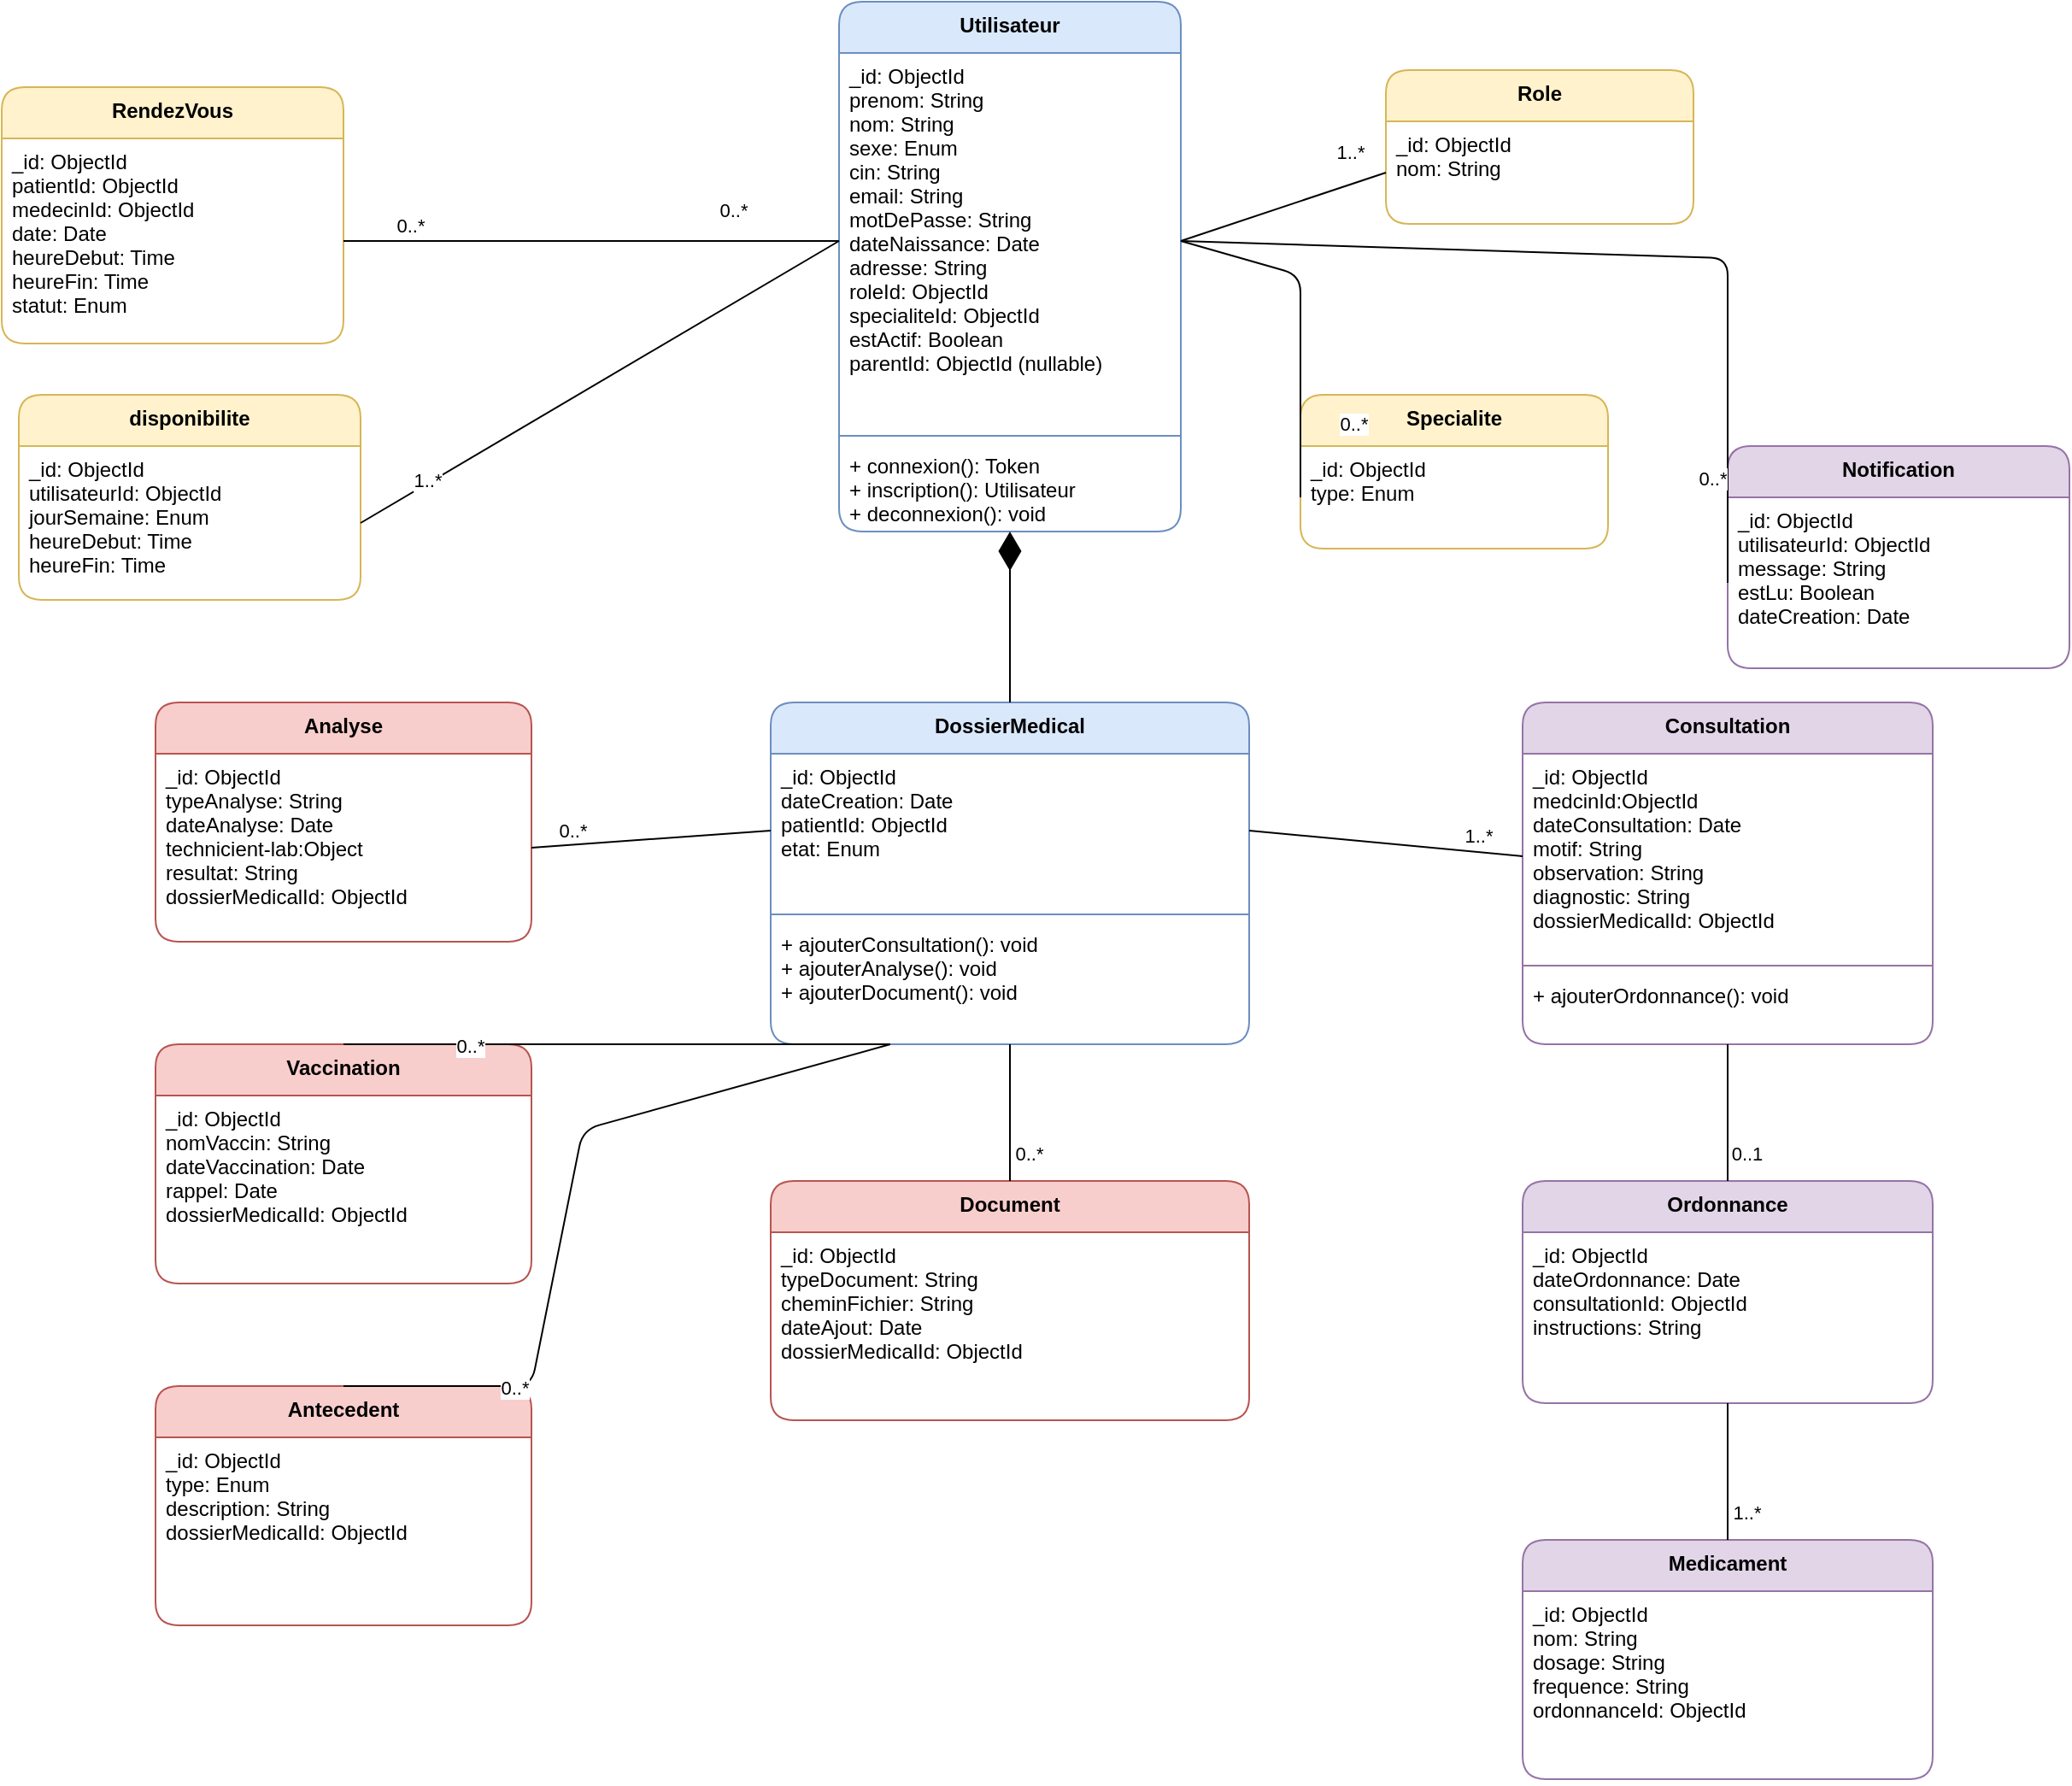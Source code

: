 <mxfile>
    <diagram id="dossier_medical_v2" name="Dossier Medical UML">
        <mxGraphModel dx="952" dy="779" grid="1" gridSize="10" guides="1" tooltips="1" connect="1" arrows="1" fold="1" page="1" pageScale="1" pageWidth="1600" pageHeight="1200" math="0" shadow="0">
            <root>
                <mxCell id="0"/>
                <mxCell id="1" parent="0"/>
                <mxCell id="user" value="Utilisateur" style="swimlane;fontStyle=1;align=center;verticalAlign=top;childLayout=stackLayout;horizontal=1;startSize=30;horizontalStack=0;resizeParent=1;resizeParentMax=0;resizeLast=0;collapsible=1;marginBottom=0;fillColor=#dae8fc;strokeColor=#6c8ebf;rounded=1;" parent="1" vertex="1">
                    <mxGeometry x="640" y="40" width="200" height="310" as="geometry"/>
                </mxCell>
                <mxCell id="user-attr" value="_id: ObjectId&#xa;prenom: String&#xa;nom: String&#xa;sexe: Enum&#xa;cin: String&#xa;email: String&#xa;motDePasse: String&#xa;dateNaissance: Date&#xa;adresse: String&#xa;roleId: ObjectId&#xa;specialiteId: ObjectId&#xa;estActif: Boolean&#xa;parentId: ObjectId (nullable)&#xa;" style="text;strokeColor=none;fillColor=none;align=left;verticalAlign=top;spacingLeft=4;spacingRight=4;overflow=hidden;rotatable=0;points=[[0,0.5],[1,0.5]];portConstraint=eastwest;" parent="user" vertex="1">
                    <mxGeometry y="30" width="200" height="220" as="geometry"/>
                </mxCell>
                <mxCell id="user-line" value="" style="line;strokeWidth=1;fillColor=none;align=left;verticalAlign=middle;spacingTop=-1;spacingLeft=3;spacingRight=3;rotatable=0;labelPosition=right;points=[];portConstraint=eastwest;strokeColor=inherit;" parent="user" vertex="1">
                    <mxGeometry y="250" width="200" height="8" as="geometry"/>
                </mxCell>
                <mxCell id="user-methods" value="+ connexion(): Token&#xa;+ inscription(): Utilisateur&#xa;+ deconnexion(): void" style="text;strokeColor=none;fillColor=none;align=left;verticalAlign=top;spacingLeft=4;spacingRight=4;overflow=hidden;rotatable=0;points=[[0,0.5],[1,0.5]];portConstraint=eastwest;" parent="user" vertex="1">
                    <mxGeometry y="258" width="200" height="52" as="geometry"/>
                </mxCell>
                <mxCell id="role" value="Role" style="swimlane;fontStyle=1;align=center;verticalAlign=top;childLayout=stackLayout;horizontal=1;startSize=30;horizontalStack=0;resizeParent=1;resizeParentMax=0;resizeLast=0;collapsible=1;marginBottom=0;fillColor=#fff2cc;strokeColor=#d6b656;rounded=1;" parent="1" vertex="1">
                    <mxGeometry x="960" y="80" width="180" height="90" as="geometry"/>
                </mxCell>
                <mxCell id="role-attr" value="_id: ObjectId&#xa;nom: String" style="text;strokeColor=none;fillColor=none;align=left;verticalAlign=top;spacingLeft=4;spacingRight=4;overflow=hidden;rotatable=0;points=[[0,0.5],[1,0.5]];portConstraint=eastwest;" parent="role" vertex="1">
                    <mxGeometry y="30" width="180" height="60" as="geometry"/>
                </mxCell>
                <mxCell id="specialite" value="Specialite" style="swimlane;fontStyle=1;align=center;verticalAlign=top;childLayout=stackLayout;horizontal=1;startSize=30;horizontalStack=0;resizeParent=1;resizeParentMax=0;resizeLast=0;collapsible=1;marginBottom=0;fillColor=#fff2cc;strokeColor=#d6b656;rounded=1;" parent="1" vertex="1">
                    <mxGeometry x="910" y="270" width="180" height="90" as="geometry"/>
                </mxCell>
                <mxCell id="specialite-attr" value="_id: ObjectId&#xa;type: Enum" style="text;strokeColor=none;fillColor=none;align=left;verticalAlign=top;spacingLeft=4;spacingRight=4;overflow=hidden;rotatable=0;points=[[0,0.5],[1,0.5]];portConstraint=eastwest;" parent="specialite" vertex="1">
                    <mxGeometry y="30" width="180" height="60" as="geometry"/>
                </mxCell>
                <mxCell id="reservation" value="RendezVous" style="swimlane;fontStyle=1;align=center;verticalAlign=top;childLayout=stackLayout;horizontal=1;startSize=30;horizontalStack=0;resizeParent=1;resizeParentMax=0;resizeLast=0;collapsible=1;marginBottom=0;fillColor=#fff2cc;strokeColor=#d6b656;rounded=1;" parent="1" vertex="1">
                    <mxGeometry x="150" y="90" width="200" height="150" as="geometry"/>
                </mxCell>
                <mxCell id="appointment-attr" value="_id: ObjectId&#xa;patientId: ObjectId&#xa;medecinId: ObjectId&#xa;date: Date&#xa;heureDebut: Time&#xa;heureFin: Time&#xa;statut: Enum" style="text;strokeColor=none;fillColor=none;align=left;verticalAlign=top;spacingLeft=4;spacingRight=4;overflow=hidden;rotatable=0;points=[[0,0.5],[1,0.5]];portConstraint=eastwest;" parent="reservation" vertex="1">
                    <mxGeometry y="30" width="200" height="120" as="geometry"/>
                </mxCell>
                <mxCell id="dossier" value="DossierMedical" style="swimlane;fontStyle=1;align=center;verticalAlign=top;childLayout=stackLayout;horizontal=1;startSize=30;horizontalStack=0;resizeParent=1;resizeParentMax=0;resizeLast=0;collapsible=1;marginBottom=0;fillColor=#dae8fc;strokeColor=#6c8ebf;rounded=1;" parent="1" vertex="1">
                    <mxGeometry x="600" y="450" width="280" height="200" as="geometry"/>
                </mxCell>
                <mxCell id="dossier-attr" value="_id: ObjectId&#xa;dateCreation: Date&#xa;patientId: ObjectId&#xa;etat: Enum" style="text;strokeColor=none;fillColor=none;align=left;verticalAlign=top;spacingLeft=4;spacingRight=4;overflow=hidden;rotatable=0;points=[[0,0.5],[1,0.5]];portConstraint=eastwest;" parent="dossier" vertex="1">
                    <mxGeometry y="30" width="280" height="90" as="geometry"/>
                </mxCell>
                <mxCell id="dossier-line" value="" style="line;strokeWidth=1;fillColor=none;align=left;verticalAlign=middle;spacingTop=-1;spacingLeft=3;spacingRight=3;rotatable=0;labelPosition=right;points=[];portConstraint=eastwest;strokeColor=inherit;" parent="dossier" vertex="1">
                    <mxGeometry y="120" width="280" height="8" as="geometry"/>
                </mxCell>
                <mxCell id="dossier-methods" value="+ ajouterConsultation(): void&#xa;+ ajouterAnalyse(): void&#xa;+ ajouterDocument(): void" style="text;strokeColor=none;fillColor=none;align=left;verticalAlign=top;spacingLeft=4;spacingRight=4;overflow=hidden;rotatable=0;points=[[0,0.5],[1,0.5]];portConstraint=eastwest;" parent="dossier" vertex="1">
                    <mxGeometry y="128" width="280" height="72" as="geometry"/>
                </mxCell>
                <mxCell id="consultation" value="Consultation" style="swimlane;fontStyle=1;align=center;verticalAlign=top;childLayout=stackLayout;horizontal=1;startSize=30;horizontalStack=0;resizeParent=1;resizeParentMax=0;resizeLast=0;collapsible=1;marginBottom=0;fillColor=#e1d5e7;strokeColor=#9673a6;rounded=1;" parent="1" vertex="1">
                    <mxGeometry x="1040" y="450" width="240" height="200" as="geometry"/>
                </mxCell>
                <mxCell id="consultation-attr" value="_id: ObjectId&#xa;medcinId:ObjectId&#xa;dateConsultation: Date&#xa;motif: String&#xa;observation: String&#xa;diagnostic: String&#xa;dossierMedicalId: ObjectId" style="text;strokeColor=none;fillColor=none;align=left;verticalAlign=top;spacingLeft=4;spacingRight=4;overflow=hidden;rotatable=0;points=[[0,0.5],[1,0.5]];portConstraint=eastwest;" parent="consultation" vertex="1">
                    <mxGeometry y="30" width="240" height="120" as="geometry"/>
                </mxCell>
                <mxCell id="consultation-line" value="" style="line;strokeWidth=1;fillColor=none;align=left;verticalAlign=middle;spacingTop=-1;spacingLeft=3;spacingRight=3;rotatable=0;labelPosition=right;points=[];portConstraint=eastwest;strokeColor=inherit;" parent="consultation" vertex="1">
                    <mxGeometry y="150" width="240" height="8" as="geometry"/>
                </mxCell>
                <mxCell id="consultation-methods" value="+ ajouterOrdonnance(): void" style="text;strokeColor=none;fillColor=none;align=left;verticalAlign=top;spacingLeft=4;spacingRight=4;overflow=hidden;rotatable=0;points=[[0,0.5],[1,0.5]];portConstraint=eastwest;" parent="consultation" vertex="1">
                    <mxGeometry y="158" width="240" height="42" as="geometry"/>
                </mxCell>
                <mxCell id="ordonnance" value="Ordonnance" style="swimlane;fontStyle=1;align=center;verticalAlign=top;childLayout=stackLayout;horizontal=1;startSize=30;horizontalStack=0;resizeParent=1;resizeParentMax=0;resizeLast=0;collapsible=1;marginBottom=0;fillColor=#e1d5e7;strokeColor=#9673a6;rounded=1;" parent="1" vertex="1">
                    <mxGeometry x="1040" y="730" width="240" height="130" as="geometry"/>
                </mxCell>
                <mxCell id="ordonnance-attr" value="_id: ObjectId&#xa;dateOrdonnance: Date&#xa;consultationId: ObjectId&#xa;instructions: String" style="text;strokeColor=none;fillColor=none;align=left;verticalAlign=top;spacingLeft=4;spacingRight=4;overflow=hidden;rotatable=0;points=[[0,0.5],[1,0.5]];portConstraint=eastwest;" parent="ordonnance" vertex="1">
                    <mxGeometry y="30" width="240" height="100" as="geometry"/>
                </mxCell>
                <mxCell id="medicament" value="Medicament" style="swimlane;fontStyle=1;align=center;verticalAlign=top;childLayout=stackLayout;horizontal=1;startSize=30;horizontalStack=0;resizeParent=1;resizeParentMax=0;resizeLast=0;collapsible=1;marginBottom=0;fillColor=#e1d5e7;strokeColor=#9673a6;rounded=1;" parent="1" vertex="1">
                    <mxGeometry x="1040" y="940" width="240" height="140" as="geometry"/>
                </mxCell>
                <mxCell id="medicament-attr" value="_id: ObjectId&#xa;nom: String&#xa;dosage: String&#xa;frequence: String&#xa;ordonnanceId: ObjectId" style="text;strokeColor=none;fillColor=none;align=left;verticalAlign=top;spacingLeft=4;spacingRight=4;overflow=hidden;rotatable=0;points=[[0,0.5],[1,0.5]];portConstraint=eastwest;" parent="medicament" vertex="1">
                    <mxGeometry y="30" width="240" height="110" as="geometry"/>
                </mxCell>
                <mxCell id="analyse" value="Analyse" style="swimlane;fontStyle=1;align=center;verticalAlign=top;childLayout=stackLayout;horizontal=1;startSize=30;horizontalStack=0;resizeParent=1;resizeParentMax=0;resizeLast=0;collapsible=1;marginBottom=0;fillColor=#f8cecc;strokeColor=#b85450;rounded=1;" parent="1" vertex="1">
                    <mxGeometry x="240" y="450" width="220" height="140" as="geometry"/>
                </mxCell>
                <mxCell id="analyse-attr" value="_id: ObjectId&#xa;typeAnalyse: String&#xa;dateAnalyse: Date&#xa;technicient-lab:Object&#xa;resultat: String&#xa;dossierMedicalId: ObjectId" style="text;strokeColor=none;fillColor=none;align=left;verticalAlign=top;spacingLeft=4;spacingRight=4;overflow=hidden;rotatable=0;points=[[0,0.5],[1,0.5]];portConstraint=eastwest;" parent="analyse" vertex="1">
                    <mxGeometry y="30" width="220" height="110" as="geometry"/>
                </mxCell>
                <mxCell id="vaccination" value="Vaccination" style="swimlane;fontStyle=1;align=center;verticalAlign=top;childLayout=stackLayout;horizontal=1;startSize=30;horizontalStack=0;resizeParent=1;resizeParentMax=0;resizeLast=0;collapsible=1;marginBottom=0;fillColor=#f8cecc;strokeColor=#b85450;rounded=1;" parent="1" vertex="1">
                    <mxGeometry x="240" y="650" width="220" height="140" as="geometry"/>
                </mxCell>
                <mxCell id="vaccination-attr" value="_id: ObjectId&#xa;nomVaccin: String&#xa;dateVaccination: Date&#xa;rappel: Date&#xa;dossierMedicalId: ObjectId" style="text;strokeColor=none;fillColor=none;align=left;verticalAlign=top;spacingLeft=4;spacingRight=4;overflow=hidden;rotatable=0;points=[[0,0.5],[1,0.5]];portConstraint=eastwest;" parent="vaccination" vertex="1">
                    <mxGeometry y="30" width="220" height="110" as="geometry"/>
                </mxCell>
                <mxCell id="antecedent" value="Antecedent" style="swimlane;fontStyle=1;align=center;verticalAlign=top;childLayout=stackLayout;horizontal=1;startSize=30;horizontalStack=0;resizeParent=1;resizeParentMax=0;resizeLast=0;collapsible=1;marginBottom=0;fillColor=#f8cecc;strokeColor=#b85450;rounded=1;" parent="1" vertex="1">
                    <mxGeometry x="240" y="850" width="220" height="140" as="geometry"/>
                </mxCell>
                <mxCell id="antecedent-attr" value="_id: ObjectId&#xa;type: Enum&#xa;description: String&#xa;dossierMedicalId: ObjectId" style="text;strokeColor=none;fillColor=none;align=left;verticalAlign=top;spacingLeft=4;spacingRight=4;overflow=hidden;rotatable=0;points=[[0,0.5],[1,0.5]];portConstraint=eastwest;" parent="antecedent" vertex="1">
                    <mxGeometry y="30" width="220" height="110" as="geometry"/>
                </mxCell>
                <mxCell id="document" value="Document" style="swimlane;fontStyle=1;align=center;verticalAlign=top;childLayout=stackLayout;horizontal=1;startSize=30;horizontalStack=0;resizeParent=1;resizeParentMax=0;resizeLast=0;collapsible=1;marginBottom=0;fillColor=#f8cecc;strokeColor=#b85450;rounded=1;" parent="1" vertex="1">
                    <mxGeometry x="600" y="730" width="280" height="140" as="geometry"/>
                </mxCell>
                <mxCell id="2" value="_id: ObjectId&#xa;typeDocument: String&#xa;cheminFichier: String&#xa;dateAjout: Date&#xa;dossierMedicalId: ObjectId" style="text;strokeColor=none;fillColor=none;align=left;verticalAlign=top;spacingLeft=4;spacingRight=4;overflow=hidden;rotatable=0;points=[[0,0.5],[1,0.5]];portConstraint=eastwest;" parent="document" vertex="1">
                    <mxGeometry y="30" width="280" height="110" as="geometry"/>
                </mxCell>
                <mxCell id="rel1" value="" style="endArrow=diamondThin;endFill=1;endSize=20;html=1;exitX=0.5;exitY=0;exitDx=0;exitDy=0;entryX=0.5;entryY=1;entryDx=0;entryDy=0;" parent="1" source="dossier" target="user-methods" edge="1">
                    <mxGeometry width="160" relative="1" as="geometry">
                        <mxPoint x="600" y="400" as="sourcePoint"/>
                        <mxPoint x="760" y="400" as="targetPoint"/>
                    </mxGeometry>
                </mxCell>
                <mxCell id="rel2" value="" style="endArrow=none;endFill=0;html=1;exitX=1;exitY=0.5;exitDx=0;exitDy=0;entryX=0;entryY=0.5;entryDx=0;entryDy=0;" parent="1" source="dossier-attr" target="consultation-attr" edge="1">
                    <mxGeometry width="160" relative="1" as="geometry">
                        <mxPoint x="900" y="550" as="sourcePoint"/>
                        <mxPoint x="1060" y="550" as="targetPoint"/>
                    </mxGeometry>
                </mxCell>
                <mxCell id="rel2-label" value="1..*" style="edgeLabel;html=1;align=center;verticalAlign=middle;resizable=0;points=[];" parent="rel2" vertex="1" connectable="0">
                    <mxGeometry x="0.8" y="1" relative="1" as="geometry">
                        <mxPoint x="-10" y="-10" as="offset"/>
                    </mxGeometry>
                </mxCell>
                <mxCell id="rel3" value="" style="endArrow=none;endFill=0;html=1;exitX=0;exitY=0.5;exitDx=0;exitDy=0;entryX=1;entryY=0.5;entryDx=0;entryDy=0;" parent="1" source="dossier-attr" target="analyse-attr" edge="1">
                    <mxGeometry width="160" relative="1" as="geometry">
                        <mxPoint x="500" y="550" as="sourcePoint"/>
                        <mxPoint x="660" y="550" as="targetPoint"/>
                    </mxGeometry>
                </mxCell>
                <mxCell id="rel3-label" value="0..*" style="edgeLabel;html=1;align=center;verticalAlign=middle;resizable=0;points=[];" parent="rel3" vertex="1" connectable="0">
                    <mxGeometry x="0.8" y="1" relative="1" as="geometry">
                        <mxPoint x="10" y="-10" as="offset"/>
                    </mxGeometry>
                </mxCell>
                <mxCell id="rel4" value="" style="endArrow=none;endFill=0;html=1;exitX=0.25;exitY=1;exitDx=0;exitDy=0;entryX=0.5;entryY=0;entryDx=0;entryDy=0;" parent="1" source="dossier" target="vaccination" edge="1">
                    <mxGeometry width="160" relative="1" as="geometry">
                        <mxPoint x="350" y="700" as="sourcePoint"/>
                        <mxPoint x="510" y="700" as="targetPoint"/>
                    </mxGeometry>
                </mxCell>
                <mxCell id="rel4-label" value="0..*" style="edgeLabel;html=1;align=center;verticalAlign=middle;resizable=0;points=[];" parent="rel4" vertex="1" connectable="0">
                    <mxGeometry x="0.6" y="1" relative="1" as="geometry">
                        <mxPoint x="10" as="offset"/>
                    </mxGeometry>
                </mxCell>
                <mxCell id="rel5" value="" style="endArrow=none;endFill=0;html=1;exitX=0.25;exitY=1;exitDx=0;exitDy=0;entryX=0.5;entryY=0;entryDx=0;entryDy=0;" parent="1" source="dossier" target="antecedent" edge="1">
                    <mxGeometry width="160" relative="1" as="geometry">
                        <mxPoint x="350" y="900" as="sourcePoint"/>
                        <mxPoint x="510" y="900" as="targetPoint"/>
                        <Array as="points">
                            <mxPoint x="490" y="700"/>
                            <mxPoint x="460" y="850"/>
                        </Array>
                    </mxGeometry>
                </mxCell>
                <mxCell id="rel5-label" value="0..*" style="edgeLabel;html=1;align=center;verticalAlign=middle;resizable=0;points=[];" parent="rel5" vertex="1" connectable="0">
                    <mxGeometry x="0.6" y="1" relative="1" as="geometry">
                        <mxPoint x="10" as="offset"/>
                    </mxGeometry>
                </mxCell>
                <mxCell id="rel6" value="" style="endArrow=none;endFill=0;html=1;exitX=0.5;exitY=1;exitDx=0;exitDy=0;entryX=0.5;entryY=0;entryDx=0;entryDy=0;" parent="1" source="dossier" target="document" edge="1">
                    <mxGeometry width="160" relative="1" as="geometry">
                        <mxPoint x="740" y="700" as="sourcePoint"/>
                        <mxPoint x="900" y="700" as="targetPoint"/>
                    </mxGeometry>
                </mxCell>
                <mxCell id="rel6-label" value="0..*" style="edgeLabel;html=1;align=center;verticalAlign=middle;resizable=0;points=[];" parent="rel6" vertex="1" connectable="0">
                    <mxGeometry x="0.6" y="1" relative="1" as="geometry">
                        <mxPoint x="10" as="offset"/>
                    </mxGeometry>
                </mxCell>
                <mxCell id="rel7" value="" style="endArrow=none;endFill=0;html=1;exitX=0.5;exitY=1;exitDx=0;exitDy=0;entryX=0.5;entryY=0;entryDx=0;entryDy=0;" parent="1" source="consultation" target="ordonnance" edge="1">
                    <mxGeometry width="160" relative="1" as="geometry">
                        <mxPoint x="1160" y="680" as="sourcePoint"/>
                        <mxPoint x="1320" y="680" as="targetPoint"/>
                    </mxGeometry>
                </mxCell>
                <mxCell id="rel7-label" value="0..1" style="edgeLabel;html=1;align=center;verticalAlign=middle;resizable=0;points=[];" parent="rel7" vertex="1" connectable="0">
                    <mxGeometry x="0.6" y="1" relative="1" as="geometry">
                        <mxPoint x="10" as="offset"/>
                    </mxGeometry>
                </mxCell>
                <mxCell id="rel8" value="" style="endArrow=none;endFill=0;html=1;exitX=0.5;exitY=1;exitDx=0;exitDy=0;entryX=0.5;entryY=0;entryDx=0;entryDy=0;" parent="1" source="ordonnance" target="medicament" edge="1">
                    <mxGeometry width="160" relative="1" as="geometry">
                        <mxPoint x="1160" y="890" as="sourcePoint"/>
                        <mxPoint x="1320" y="890" as="targetPoint"/>
                    </mxGeometry>
                </mxCell>
                <mxCell id="rel8-label" value="1..*" style="edgeLabel;html=1;align=center;verticalAlign=middle;resizable=0;points=[];" parent="rel8" vertex="1" connectable="0">
                    <mxGeometry x="0.6" y="1" relative="1" as="geometry">
                        <mxPoint x="10" as="offset"/>
                    </mxGeometry>
                </mxCell>
                <mxCell id="rel9" value="" style="endArrow=none;endFill=0;html=1;exitX=1;exitY=0.5;exitDx=0;exitDy=0;entryX=0;entryY=0.5;entryDx=0;entryDy=0;" parent="1" source="user-attr" target="role-attr" edge="1">
                    <mxGeometry width="160" relative="1" as="geometry">
                        <mxPoint x="860" y="150" as="sourcePoint"/>
                        <mxPoint x="1020" y="150" as="targetPoint"/>
                    </mxGeometry>
                </mxCell>
                <mxCell id="rel10" value="" style="endArrow=none;endFill=0;html=1;exitX=1;exitY=0.5;exitDx=0;exitDy=0;entryX=0;entryY=0.5;entryDx=0;entryDy=0;" parent="1" source="user-attr" target="specialite-attr" edge="1">
                    <mxGeometry width="160" relative="1" as="geometry">
                        <mxPoint x="860" y="250" as="sourcePoint"/>
                        <mxPoint x="1020" y="250" as="targetPoint"/>
                        <Array as="points">
                            <mxPoint x="910" y="200"/>
                        </Array>
                    </mxGeometry>
                </mxCell>
                <mxCell id="3" value="&#xa;&lt;span style=&quot;color: rgb(0, 0, 0); font-family: Helvetica; font-size: 11px; font-style: normal; font-variant-ligatures: normal; font-variant-caps: normal; font-weight: 400; letter-spacing: normal; orphans: 2; text-align: center; text-indent: 0px; text-transform: none; widows: 2; word-spacing: 0px; -webkit-text-stroke-width: 0px; white-space: nowrap; background-color: rgb(255, 255, 255); text-decoration-thickness: initial; text-decoration-style: initial; text-decoration-color: initial; display: inline !important; float: none;&quot;&gt;0..*&lt;/span&gt;&#xa;&#xa;" style="edgeLabel;html=1;align=center;verticalAlign=middle;resizable=0;points=[];" parent="1" vertex="1" connectable="0">
                    <mxGeometry x="559.996" y="154.997" as="geometry">
                        <mxPoint x="18" y="14" as="offset"/>
                    </mxGeometry>
                </mxCell>
                <mxCell id="4" value="0..*" style="edgeLabel;html=1;align=center;verticalAlign=middle;resizable=0;points=[];" parent="1" vertex="1" connectable="0">
                    <mxGeometry x="860.002" y="340" as="geometry">
                        <mxPoint x="81" y="-53" as="offset"/>
                    </mxGeometry>
                </mxCell>
                <mxCell id="5" value="1..*" style="edgeLabel;html=1;align=center;verticalAlign=middle;resizable=0;points=[];" parent="1" vertex="1" connectable="0">
                    <mxGeometry x="444.242" y="671" as="geometry">
                        <mxPoint x="495" y="-543" as="offset"/>
                    </mxGeometry>
                </mxCell>
                <mxCell id="availability" value="disponibilite" style="swimlane;fontStyle=1;align=center;verticalAlign=top;childLayout=stackLayout;horizontal=1;startSize=30;horizontalStack=0;resizeParent=1;resizeParentMax=0;resizeLast=0;collapsible=1;marginBottom=0;fillColor=#fff2cc;strokeColor=#d6b656;rounded=1;" parent="1" vertex="1">
                    <mxGeometry x="160" y="270" width="200" height="120" as="geometry"/>
                </mxCell>
                <mxCell id="availability-attr" value="_id: ObjectId&#xa;utilisateurId: ObjectId&#xa;jourSemaine: Enum&#xa;heureDebut: Time&#xa;heureFin: Time" style="text;strokeColor=none;fillColor=none;align=left;verticalAlign=top;spacingLeft=4;spacingRight=4;overflow=hidden;rotatable=0;points=[[0,0.5],[1,0.5]];portConstraint=eastwest;" parent="availability" vertex="1">
                    <mxGeometry y="30" width="200" height="90" as="geometry"/>
                </mxCell>
                <mxCell id="notification" value="Notification" style="swimlane;fontStyle=1;align=center;verticalAlign=top;childLayout=stackLayout;horizontal=1;startSize=30;horizontalStack=0;resizeParent=1;resizeParentMax=0;resizeLast=0;collapsible=1;marginBottom=0;fillColor=#e1d5e7;strokeColor=#9673a6;rounded=1;" parent="1" vertex="1">
                    <mxGeometry x="1160" y="300" width="200" height="130" as="geometry"/>
                </mxCell>
                <mxCell id="notification-attr" value="_id: ObjectId&#xa;utilisateurId: ObjectId&#xa;message: String&#xa;estLu: Boolean&#xa;dateCreation: Date" style="text;strokeColor=none;fillColor=none;align=left;verticalAlign=top;spacingLeft=4;spacingRight=4;overflow=hidden;rotatable=0;points=[[0,0.5],[1,0.5]];portConstraint=eastwest;" parent="notification" vertex="1">
                    <mxGeometry y="30" width="200" height="100" as="geometry"/>
                </mxCell>
                <mxCell id="rel-availability" value="" style="endArrow=none;endFill=0;html=1;exitX=0;exitY=0.5;exitDx=0;exitDy=0;entryX=1;entryY=0.5;entryDx=0;entryDy=0;" parent="1" source="user-attr" target="availability-attr" edge="1">
                    <mxGeometry width="160" relative="1" as="geometry">
                        <mxPoint x="540" y="340" as="sourcePoint"/>
                        <mxPoint x="700" y="340" as="targetPoint"/>
                    </mxGeometry>
                </mxCell>
                <mxCell id="rel-availability-label" value="1..*" style="edgeLabel;html=1;align=center;verticalAlign=middle;resizable=0;points=[];" parent="rel-availability" connectable="0" vertex="1">
                    <mxGeometry x="0.8" y="1" relative="1" as="geometry">
                        <mxPoint x="10" y="-10" as="offset"/>
                    </mxGeometry>
                </mxCell>
                <mxCell id="rel-appointment" value="" style="endArrow=none;endFill=0;html=1;exitX=0;exitY=0.5;exitDx=0;exitDy=0;entryX=1;entryY=0.5;entryDx=0;entryDy=0;" parent="1" source="user-attr" target="appointment-attr" edge="1">
                    <mxGeometry width="160" relative="1" as="geometry">
                        <mxPoint x="340" y="350" as="sourcePoint"/>
                        <mxPoint x="500" y="350" as="targetPoint"/>
                    </mxGeometry>
                </mxCell>
                <mxCell id="rel-appointment-label" value="0..*" style="edgeLabel;html=1;align=center;verticalAlign=middle;resizable=0;points=[];" parent="rel-appointment" connectable="0" vertex="1">
                    <mxGeometry x="0.8" y="1" relative="1" as="geometry">
                        <mxPoint x="10" y="-10" as="offset"/>
                    </mxGeometry>
                </mxCell>
                <mxCell id="rel-notification" value="" style="endArrow=none;endFill=0;html=1;exitX=1;exitY=0.5;exitDx=0;exitDy=0;entryX=0;entryY=0.5;entryDx=0;entryDy=0;" parent="1" source="user-attr" target="notification-attr" edge="1">
                    <mxGeometry width="160" relative="1" as="geometry">
                        <mxPoint x="1140" y="345" as="sourcePoint"/>
                        <mxPoint x="1300" y="345" as="targetPoint"/>
                        <Array as="points">
                            <mxPoint x="1160" y="190"/>
                        </Array>
                    </mxGeometry>
                </mxCell>
                <mxCell id="rel-notification-label" value="0..*" style="edgeLabel;html=1;align=center;verticalAlign=middle;resizable=0;points=[];" parent="rel-notification" connectable="0" vertex="1">
                    <mxGeometry x="0.8" y="1" relative="1" as="geometry">
                        <mxPoint x="-10" y="-10" as="offset"/>
                    </mxGeometry>
                </mxCell>
            </root>
        </mxGraphModel>
    </diagram>
</mxfile>